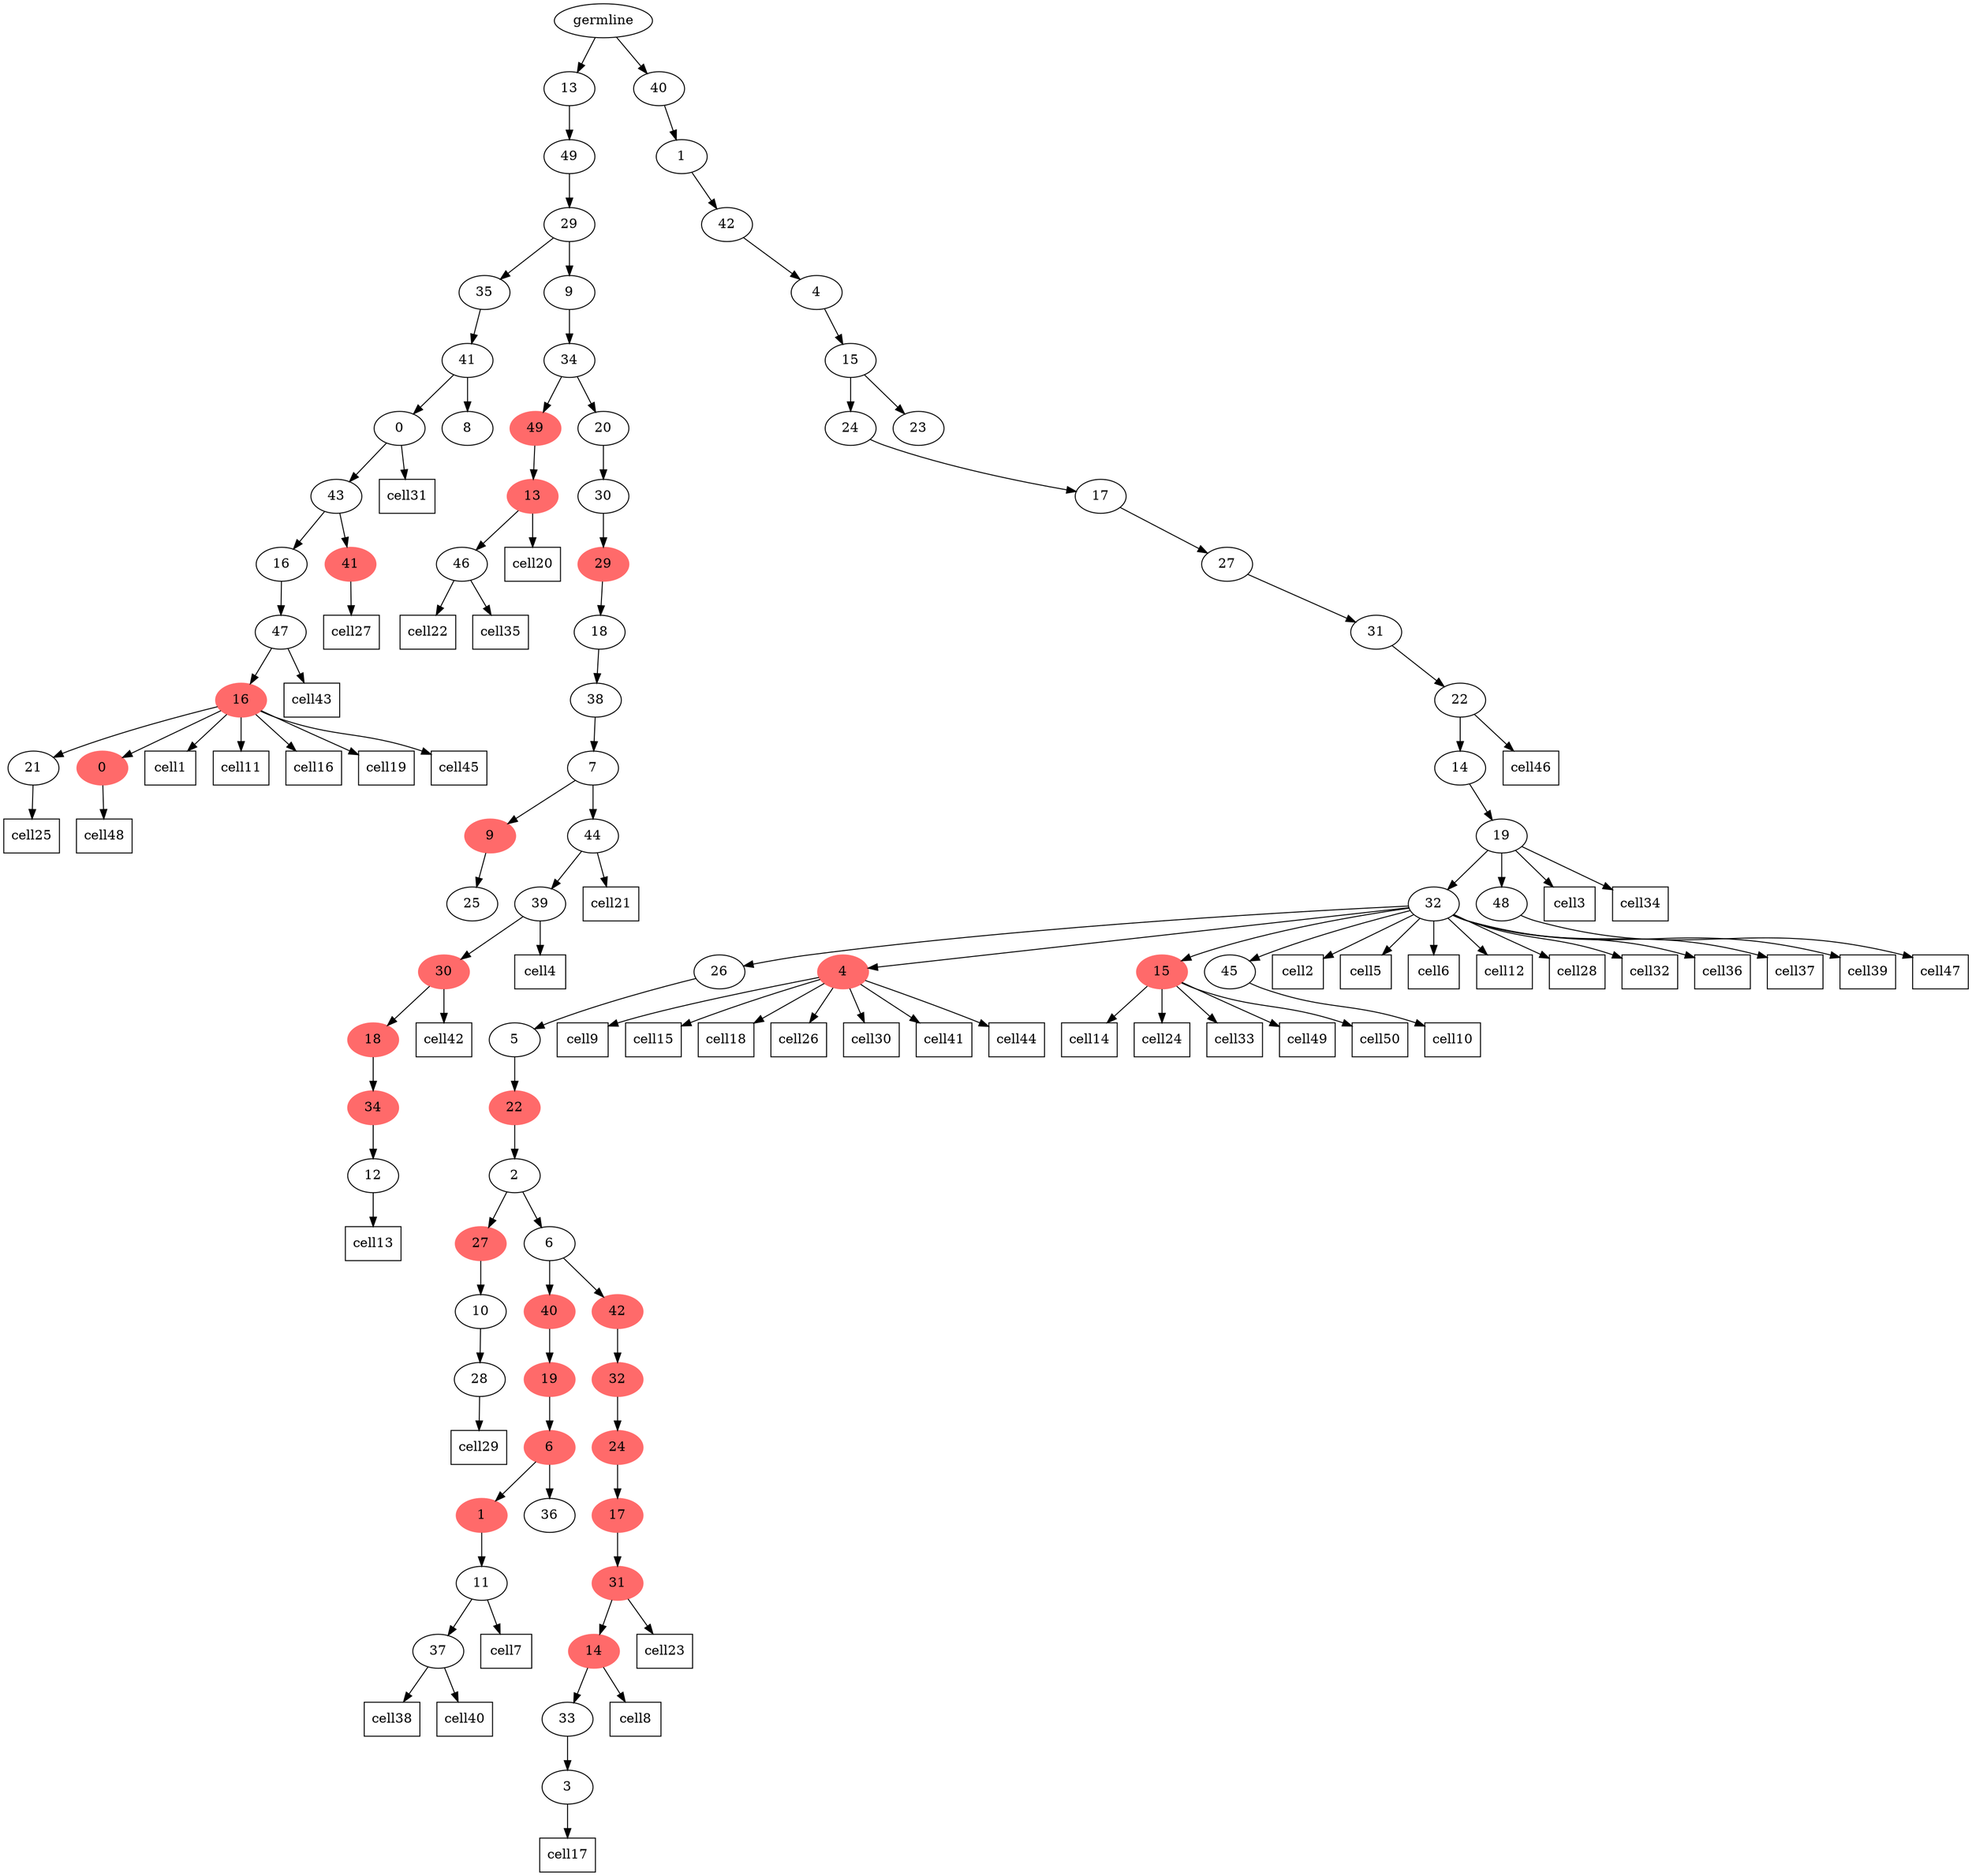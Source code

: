 digraph g {
	"70" -> "71";
	"71" [label="21"];
	"70" -> "72";
	"72" [color=indianred1, style=filled, label="0"];
	"69" -> "70";
	"70" [color=indianred1, style=filled, label="16"];
	"68" -> "69";
	"69" [label="47"];
	"67" -> "68";
	"68" [label="16"];
	"67" -> "73";
	"73" [color=indianred1, style=filled, label="41"];
	"66" -> "67";
	"67" [label="43"];
	"65" -> "66";
	"66" [label="0"];
	"65" -> "74";
	"74" [label="8"];
	"64" -> "65";
	"65" [label="41"];
	"62" -> "63";
	"63" [label="46"];
	"61" -> "62";
	"62" [color=indianred1, style=filled, label="13"];
	"59" -> "60";
	"60" [label="25"];
	"57" -> "58";
	"58" [label="12"];
	"56" -> "57";
	"57" [color=indianred1, style=filled, label="34"];
	"55" -> "56";
	"56" [color=indianred1, style=filled, label="18"];
	"54" -> "55";
	"55" [color=indianred1, style=filled, label="30"];
	"53" -> "54";
	"54" [label="39"];
	"52" -> "53";
	"53" [label="44"];
	"52" -> "59";
	"59" [color=indianred1, style=filled, label="9"];
	"51" -> "52";
	"52" [label="7"];
	"50" -> "51";
	"51" [label="38"];
	"49" -> "50";
	"50" [label="18"];
	"48" -> "49";
	"49" [color=indianred1, style=filled, label="29"];
	"47" -> "48";
	"48" [label="30"];
	"46" -> "47";
	"47" [label="20"];
	"46" -> "61";
	"61" [color=indianred1, style=filled, label="49"];
	"45" -> "46";
	"46" [label="34"];
	"44" -> "45";
	"45" [label="9"];
	"44" -> "64";
	"64" [label="35"];
	"43" -> "44";
	"44" [label="29"];
	"42" -> "43";
	"43" [label="49"];
	"35" -> "36";
	"36" [label="28"];
	"34" -> "35";
	"35" [label="10"];
	"31" -> "32";
	"32" [label="37"];
	"30" -> "31";
	"31" [label="11"];
	"29" -> "30";
	"30" [color=indianred1, style=filled, label="1"];
	"29" -> "33";
	"33" [label="36"];
	"28" -> "29";
	"29" [color=indianred1, style=filled, label="6"];
	"27" -> "28";
	"28" [color=indianred1, style=filled, label="19"];
	"25" -> "26";
	"26" [label="3"];
	"24" -> "25";
	"25" [label="33"];
	"23" -> "24";
	"24" [color=indianred1, style=filled, label="14"];
	"22" -> "23";
	"23" [color=indianred1, style=filled, label="31"];
	"21" -> "22";
	"22" [color=indianred1, style=filled, label="17"];
	"20" -> "21";
	"21" [color=indianred1, style=filled, label="24"];
	"19" -> "20";
	"20" [color=indianred1, style=filled, label="32"];
	"18" -> "19";
	"19" [color=indianred1, style=filled, label="42"];
	"18" -> "27";
	"27" [color=indianred1, style=filled, label="40"];
	"17" -> "18";
	"18" [label="6"];
	"17" -> "34";
	"34" [color=indianred1, style=filled, label="27"];
	"16" -> "17";
	"17" [label="2"];
	"15" -> "16";
	"16" [color=indianred1, style=filled, label="22"];
	"14" -> "15";
	"15" [label="5"];
	"13" -> "14";
	"14" [label="26"];
	"13" -> "37";
	"37" [color=indianred1, style=filled, label="4"];
	"13" -> "38";
	"38" [color=indianred1, style=filled, label="15"];
	"13" -> "39";
	"39" [label="45"];
	"12" -> "13";
	"13" [label="32"];
	"12" -> "40";
	"40" [label="48"];
	"11" -> "12";
	"12" [label="19"];
	"10" -> "11";
	"11" [label="14"];
	"9" -> "10";
	"10" [label="22"];
	"8" -> "9";
	"9" [label="31"];
	"7" -> "8";
	"8" [label="27"];
	"6" -> "7";
	"7" [label="17"];
	"5" -> "6";
	"6" [label="24"];
	"5" -> "41";
	"41" [label="23"];
	"4" -> "5";
	"5" [label="15"];
	"3" -> "4";
	"4" [label="4"];
	"2" -> "3";
	"3" [label="42"];
	"1" -> "2";
	"2" [label="1"];
	"0" -> "1";
	"1" [label="40"];
	"0" -> "42";
	"42" [label="13"];
	"0" [label="germline"];
	"70" -> cell1;
	cell1 [shape=box]
	"13" -> cell2;
	cell2 [shape=box]
	"12" -> cell3;
	cell3 [shape=box]
	"54" -> cell4;
	cell4 [shape=box]
	"13" -> cell5;
	cell5 [shape=box]
	"13" -> cell6;
	cell6 [shape=box]
	"31" -> cell7;
	cell7 [shape=box]
	"24" -> cell8;
	cell8 [shape=box]
	"37" -> cell9;
	cell9 [shape=box]
	"39" -> cell10;
	cell10 [shape=box]
	"70" -> cell11;
	cell11 [shape=box]
	"13" -> cell12;
	cell12 [shape=box]
	"58" -> cell13;
	cell13 [shape=box]
	"38" -> cell14;
	cell14 [shape=box]
	"37" -> cell15;
	cell15 [shape=box]
	"70" -> cell16;
	cell16 [shape=box]
	"26" -> cell17;
	cell17 [shape=box]
	"37" -> cell18;
	cell18 [shape=box]
	"70" -> cell19;
	cell19 [shape=box]
	"62" -> cell20;
	cell20 [shape=box]
	"53" -> cell21;
	cell21 [shape=box]
	"63" -> cell22;
	cell22 [shape=box]
	"23" -> cell23;
	cell23 [shape=box]
	"38" -> cell24;
	cell24 [shape=box]
	"71" -> cell25;
	cell25 [shape=box]
	"37" -> cell26;
	cell26 [shape=box]
	"73" -> cell27;
	cell27 [shape=box]
	"13" -> cell28;
	cell28 [shape=box]
	"36" -> cell29;
	cell29 [shape=box]
	"37" -> cell30;
	cell30 [shape=box]
	"66" -> cell31;
	cell31 [shape=box]
	"13" -> cell32;
	cell32 [shape=box]
	"38" -> cell33;
	cell33 [shape=box]
	"12" -> cell34;
	cell34 [shape=box]
	"63" -> cell35;
	cell35 [shape=box]
	"13" -> cell36;
	cell36 [shape=box]
	"13" -> cell37;
	cell37 [shape=box]
	"32" -> cell38;
	cell38 [shape=box]
	"13" -> cell39;
	cell39 [shape=box]
	"32" -> cell40;
	cell40 [shape=box]
	"37" -> cell41;
	cell41 [shape=box]
	"55" -> cell42;
	cell42 [shape=box]
	"69" -> cell43;
	cell43 [shape=box]
	"37" -> cell44;
	cell44 [shape=box]
	"70" -> cell45;
	cell45 [shape=box]
	"10" -> cell46;
	cell46 [shape=box]
	"40" -> cell47;
	cell47 [shape=box]
	"72" -> cell48;
	cell48 [shape=box]
	"38" -> cell49;
	cell49 [shape=box]
	"38" -> cell50;
	cell50 [shape=box]
}
